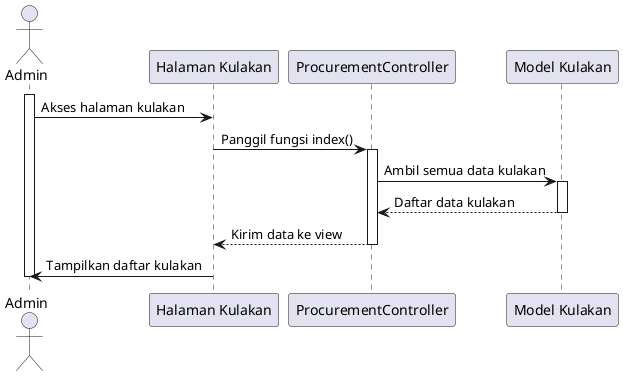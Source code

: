 @startuml
actor Admin

participant "Halaman Kulakan" as ProcurementPage
participant "ProcurementController" as Controller
participant "Model Kulakan" as ProcurementModel

activate Admin
Admin -> ProcurementPage: Akses halaman kulakan
ProcurementPage -> Controller: Panggil fungsi index()
activate Controller

Controller -> ProcurementModel: Ambil semua data kulakan
activate ProcurementModel
ProcurementModel --> Controller: Daftar data kulakan
deactivate ProcurementModel

Controller --> ProcurementPage: Kirim data ke view
deactivate Controller

ProcurementPage -> Admin: Tampilkan daftar kulakan
deactivate Admin
@enduml
